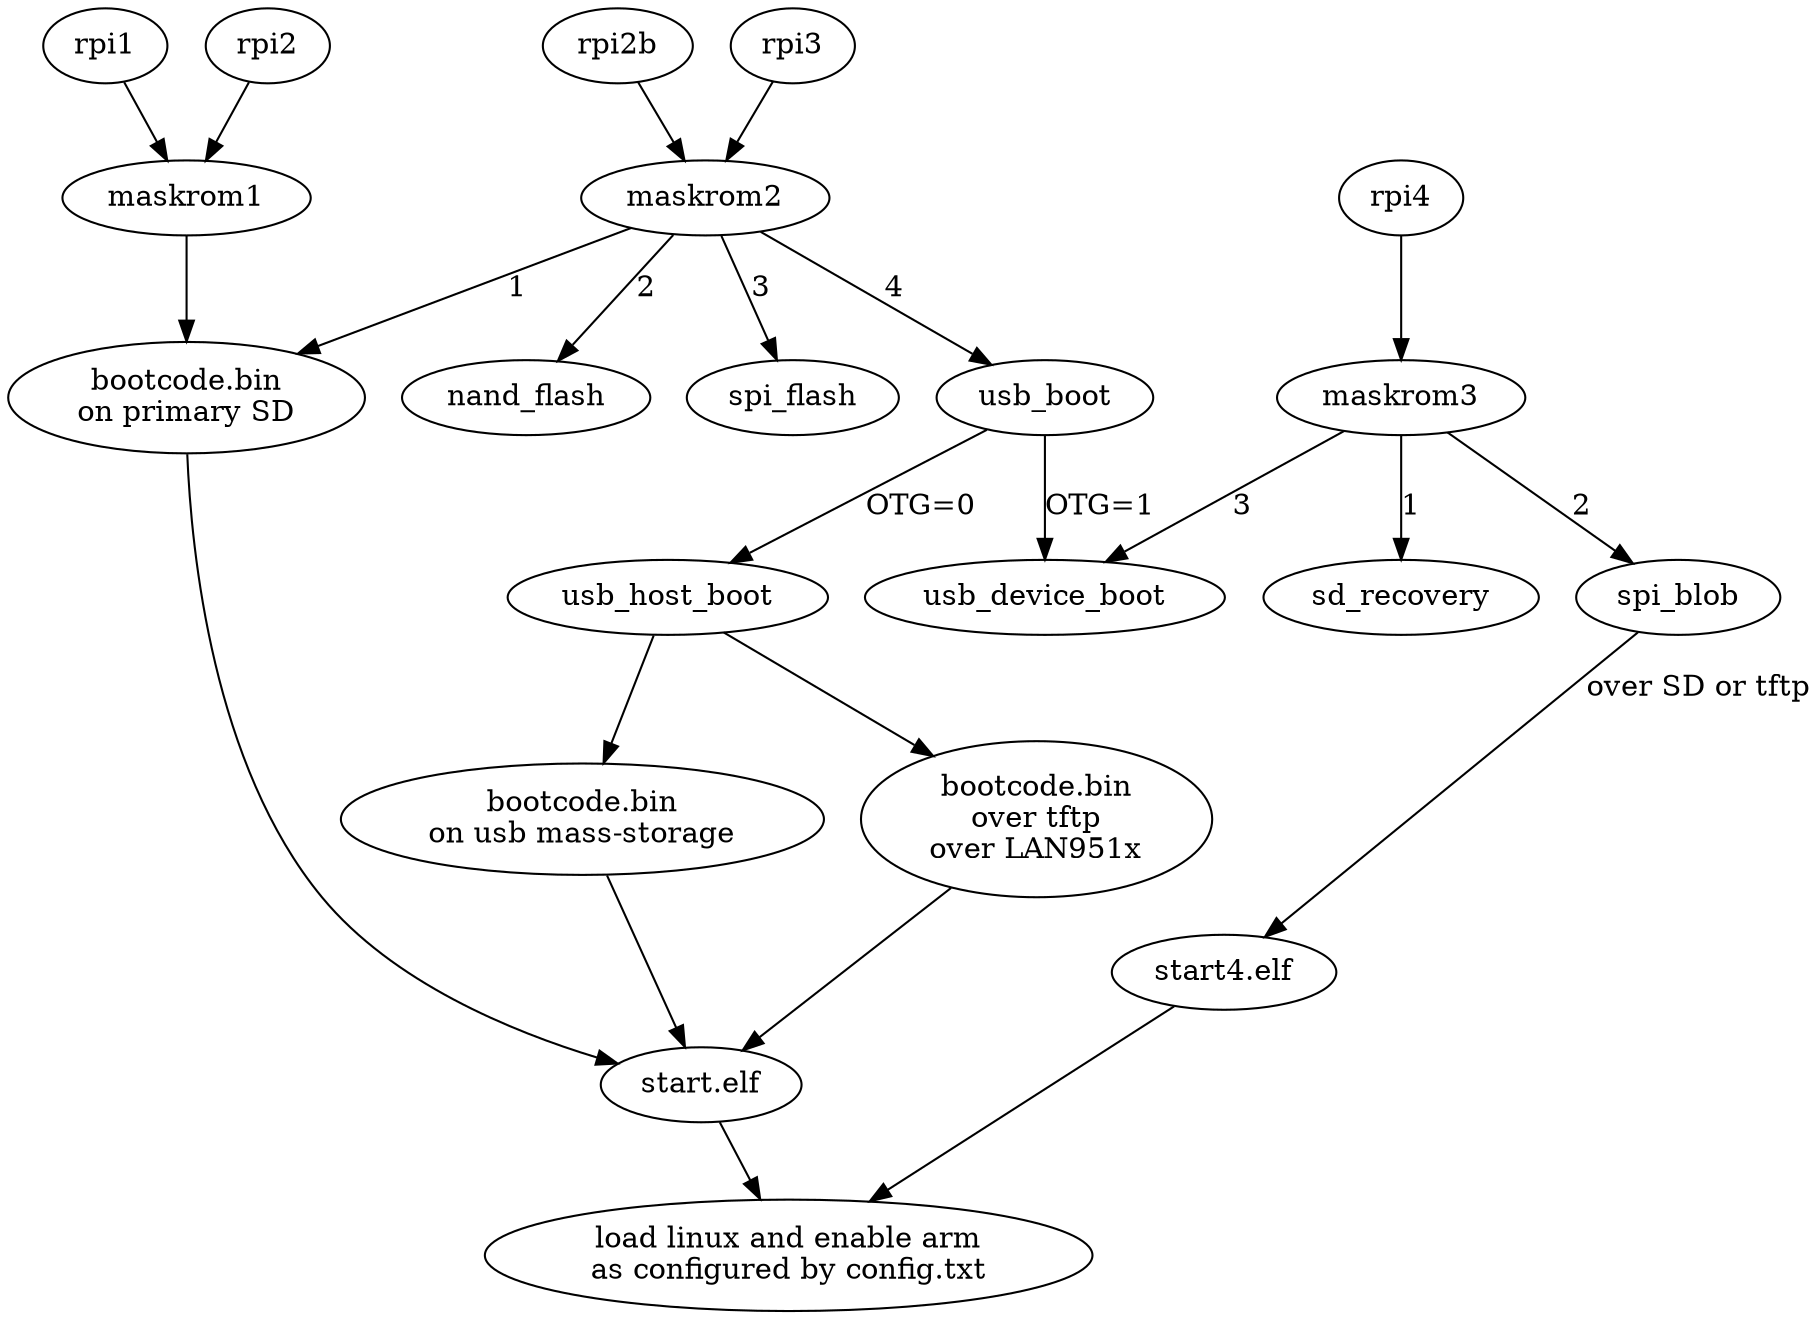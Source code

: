 digraph {
  rpi1 -> maskrom1
  rpi2 -> maskrom1
  rpi2b -> maskrom2
  rpi3 -> maskrom2
  rpi4 -> maskrom3

  maskrom1 -> sd_bootcode

  maskrom2 -> sd_bootcode [ label="1" ]
  maskrom2 -> nand_flash [ label="2" ]
  maskrom2 -> spi_flash [ label="3" ]
  maskrom2 -> usb_boot [ label="4" ]

  maskrom3 -> sd_recovery [ label="1" ]
  maskrom3 -> spi_blob [ label="2" ]
  maskrom3 -> usb_device_boot [ label="3" ]

  usb_boot -> usb_host_boot [ label="OTG=0" ]
  usb_boot -> usb_device_boot [ label="OTG=1" ]

  usb_host_boot -> usb_bootcode
  usb_host_boot -> usb_netboot

  sd_bootcode -> start_elf
  usb_bootcode -> start_elf
  usb_netboot -> start_elf

  spi_blob -> start4_elf [ label="over SD or tftp" ]

  start_elf -> final
  start4_elf -> final

  sd_bootcode [ label="bootcode.bin\non primary SD" ]
  usb_bootcode [ label="bootcode.bin\non usb mass-storage" ]
  usb_netboot [ label="bootcode.bin\nover tftp\nover LAN951x" ]
  start_elf [ label="start.elf" ]
  start4_elf [ label="start4.elf" ]
  final [ label="load linux and enable arm\nas configured by config.txt" ]
}
